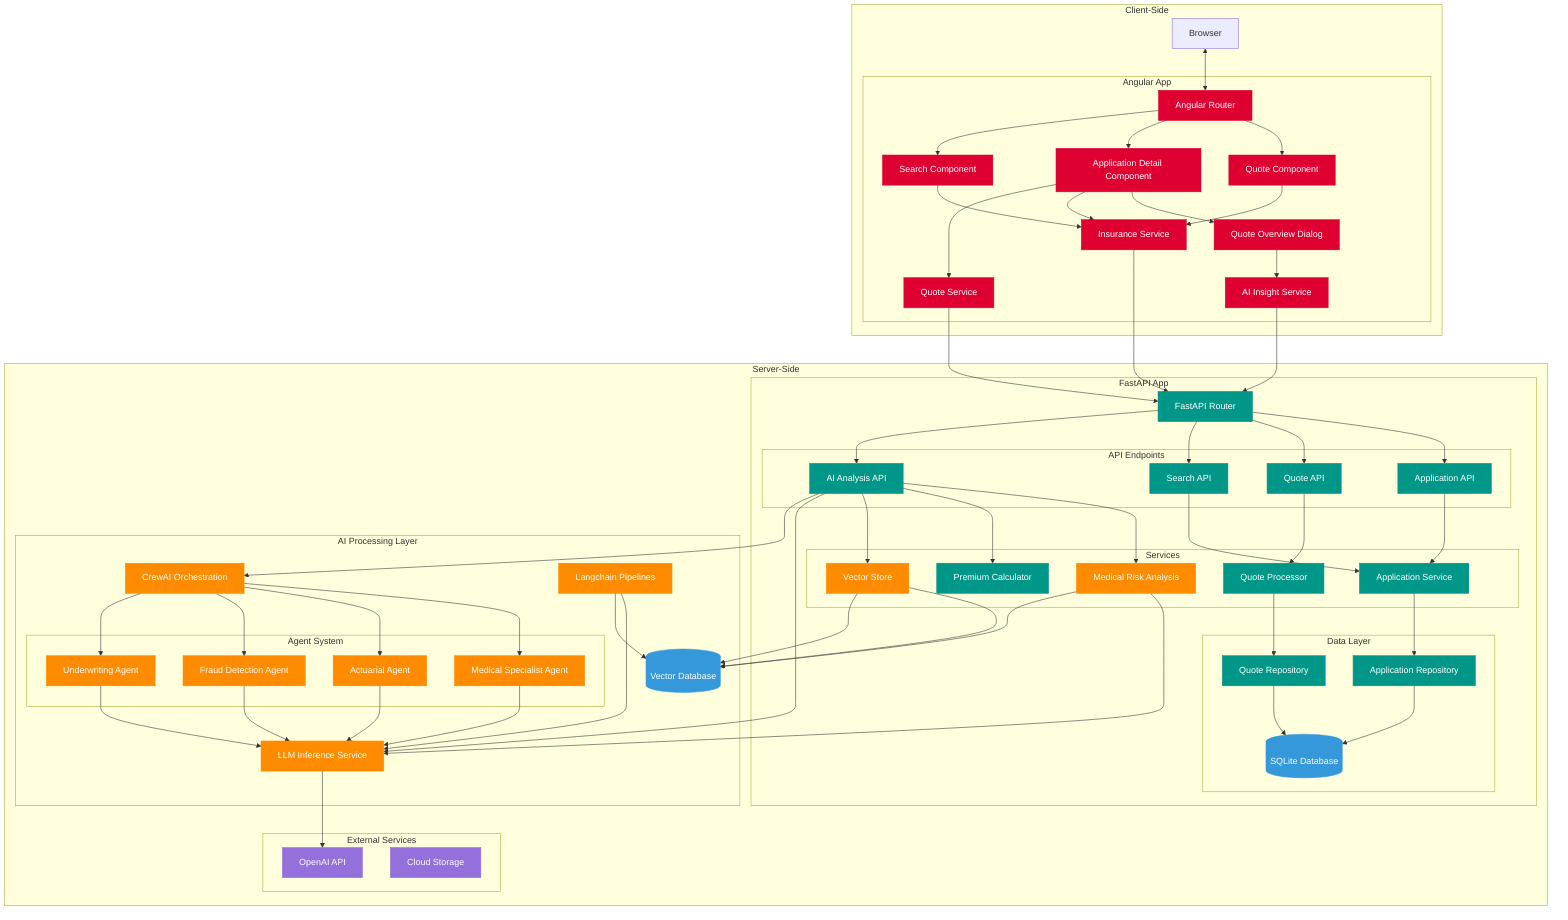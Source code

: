 graph TD
    %% Client-Side Components
    subgraph "Client-Side"
        Browser["Browser"]
        subgraph "Angular App"
            AngRouter["Angular Router"]
            QuoteComp["Quote Component"]
            AppDetailComp["Application Detail Component"]
            SearchComp["Search Component"]
            OverviewDialog["Quote Overview Dialog"]
            
            %% Angular Services
            InsuranceService["Insurance Service"]
            QuoteService["Quote Service"]
            AIInsightService["AI Insight Service"]
        end
    end
    
    %% Server-Side Components
    subgraph "Server-Side"
        subgraph "FastAPI App"
            FastAPIRouter["FastAPI Router"]
            subgraph "API Endpoints"
                AppAPI["Application API"]
                QuoteAPI["Quote API"]
                SearchAPI["Search API"]
                AIAnalysisAPI["AI Analysis API"]
            end
            
            subgraph "Services"
                PremiumCalc["Premium Calculator"]
                MedicalRisk["Medical Risk Analysis"]
                AppService["Application Service"]
                QuoteProcessor["Quote Processor"]
                VectorStore["Vector Store"]
            end

            subgraph "Data Layer"
                AppRepo["Application Repository"]
                QuoteRepo["Quote Repository"]
                DB[(SQLite Database)]
            end
        end
        
        %% AI Components
        subgraph "AI Processing Layer"
            LLMService["LLM Inference Service"]
            VectorDB[(Vector Database)]
            CrewAI["CrewAI Orchestration"]
            Langchain["Langchain Pipelines"]
            
            subgraph "Agent System"
                MedicalAgent["Medical Specialist Agent"]
                ActuaryAgent["Actuarial Agent"]
                FraudAgent["Fraud Detection Agent"]
                UnderwriterAgent["Underwriting Agent"]
            end
        end
        
        %% External Services
        subgraph "External Services"
            OpenAIAPI["OpenAI API"]
            CloudStorage["Cloud Storage"]
        end
    end
    
    %% Data Flow Lines
    Browser <--> AngRouter
    AngRouter --> QuoteComp
    AngRouter --> AppDetailComp
    AngRouter --> SearchComp
    AppDetailComp --> OverviewDialog
    
    QuoteComp --> InsuranceService
    AppDetailComp --> InsuranceService
    AppDetailComp --> QuoteService
    SearchComp --> InsuranceService
    OverviewDialog --> AIInsightService
    
    InsuranceService --> FastAPIRouter
    QuoteService --> FastAPIRouter
    AIInsightService --> FastAPIRouter
    
    FastAPIRouter --> AppAPI
    FastAPIRouter --> QuoteAPI
    FastAPIRouter --> SearchAPI
    FastAPIRouter --> AIAnalysisAPI
    
    AppAPI --> AppService
    QuoteAPI --> QuoteProcessor
    SearchAPI --> AppService
    AIAnalysisAPI --> MedicalRisk
    AIAnalysisAPI --> PremiumCalc
    AIAnalysisAPI --> VectorStore
    
    AppService --> AppRepo
    QuoteProcessor --> QuoteRepo
    AppRepo --> DB
    QuoteRepo --> DB
    VectorStore --> VectorDB
    
    %% AI Flow
    AIAnalysisAPI --> LLMService
    AIAnalysisAPI --> CrewAI
    LLMService --> OpenAIAPI
    VectorStore --> VectorDB
    
    MedicalRisk --> LLMService
    MedicalRisk --> VectorDB
    
    CrewAI --> MedicalAgent
    CrewAI --> ActuaryAgent
    CrewAI --> FraudAgent
    CrewAI --> UnderwriterAgent
    
    MedicalAgent --> LLMService
    ActuaryAgent --> LLMService
    FraudAgent --> LLMService
    UnderwriterAgent --> LLMService
    
    Langchain --> LLMService
    Langchain --> VectorDB
    
    %% Styling
    classDef angular fill:#DD0031,color:white,stroke:#DD0031
    classDef fastapi fill:#009688,color:white,stroke:#009688
    classDef database fill:#3498DB,color:white,stroke:#3498DB
    classDef ai fill:#ff8c00,color:white,stroke:#ff8c00
    classDef external fill:#9370DB,color:white,stroke:#9370DB
    
    class AngRouter,QuoteComp,AppDetailComp,SearchComp,InsuranceService,QuoteService,AIInsightService,OverviewDialog angular
    class FastAPIRouter,AppAPI,QuoteAPI,SearchAPI,AIAnalysisAPI,PremiumCalc,AppService,QuoteProcessor,AppRepo,QuoteRepo fastapi
    class DB,VectorDB database
    class LLMService,VectorStore,CrewAI,MedicalAgent,ActuaryAgent,FraudAgent,UnderwriterAgent,Langchain,MedicalRisk ai
    class OpenAIAPI,CloudStorage external